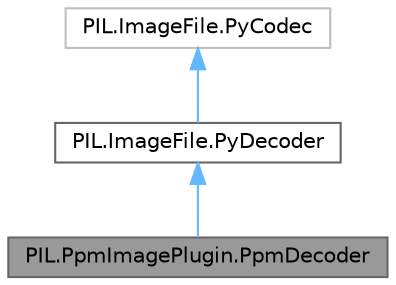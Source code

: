 digraph "PIL.PpmImagePlugin.PpmDecoder"
{
 // LATEX_PDF_SIZE
  bgcolor="transparent";
  edge [fontname=Helvetica,fontsize=10,labelfontname=Helvetica,labelfontsize=10];
  node [fontname=Helvetica,fontsize=10,shape=box,height=0.2,width=0.4];
  Node1 [id="Node000001",label="PIL.PpmImagePlugin.PpmDecoder",height=0.2,width=0.4,color="gray40", fillcolor="grey60", style="filled", fontcolor="black",tooltip=" "];
  Node2 -> Node1 [id="edge1_Node000001_Node000002",dir="back",color="steelblue1",style="solid",tooltip=" "];
  Node2 [id="Node000002",label="PIL.ImageFile.PyDecoder",height=0.2,width=0.4,color="gray40", fillcolor="white", style="filled",URL="$dc/d5b/classPIL_1_1ImageFile_1_1PyDecoder.html",tooltip=" "];
  Node3 -> Node2 [id="edge2_Node000002_Node000003",dir="back",color="steelblue1",style="solid",tooltip=" "];
  Node3 [id="Node000003",label="PIL.ImageFile.PyCodec",height=0.2,width=0.4,color="grey75", fillcolor="white", style="filled",URL="$db/ded/classPIL_1_1ImageFile_1_1PyCodec.html",tooltip=" "];
}
